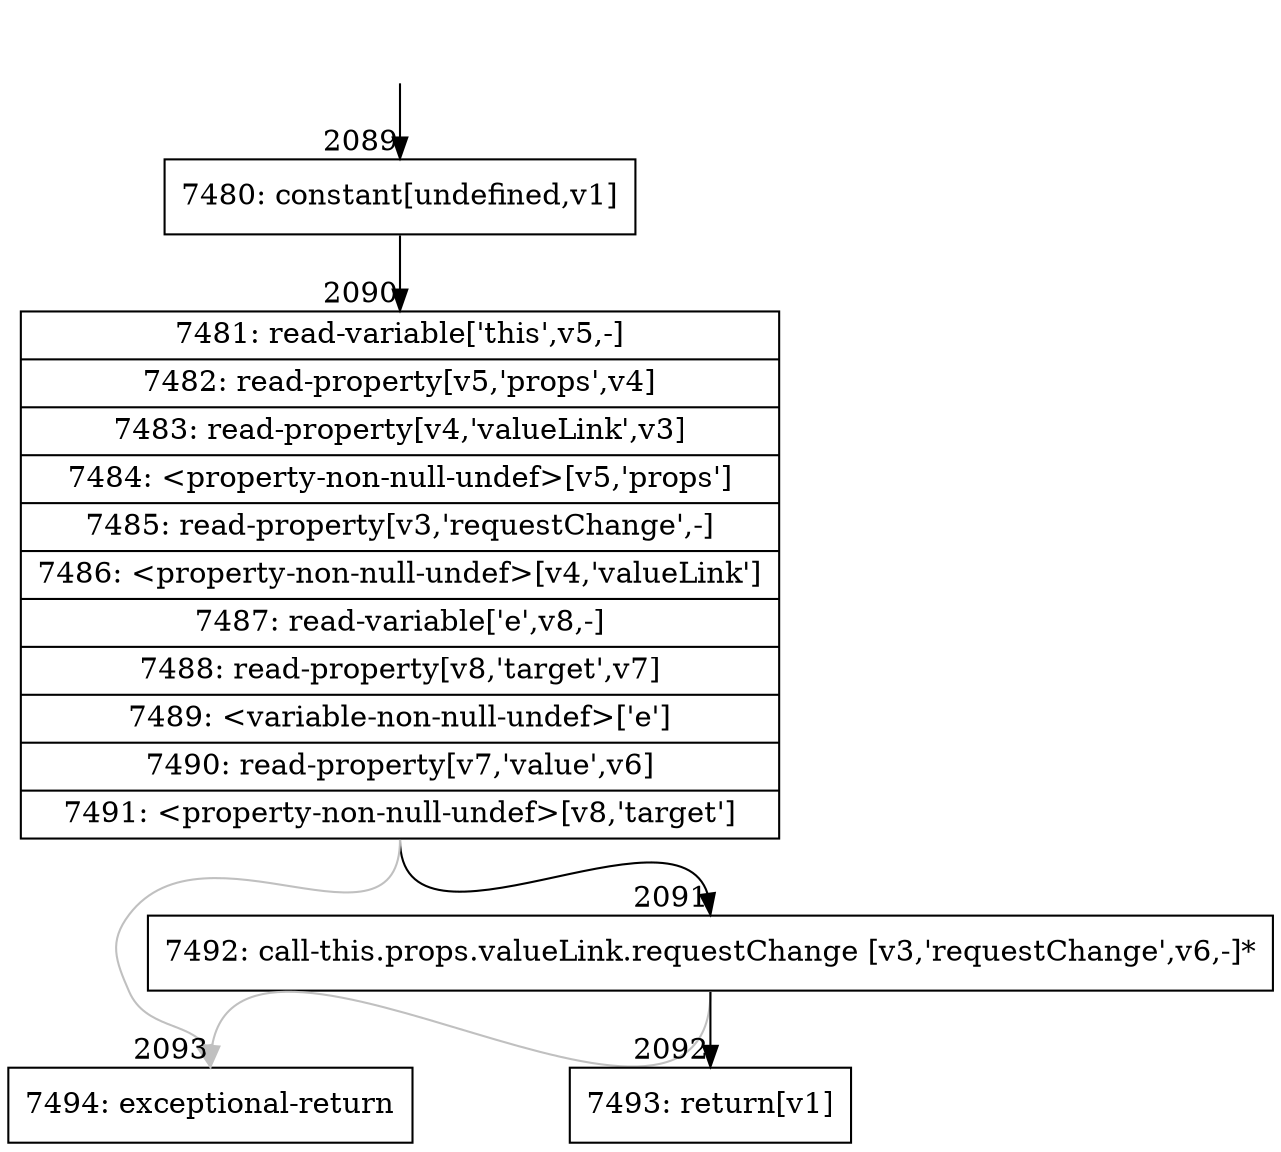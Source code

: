 digraph {
rankdir="TD"
BB_entry146[shape=none,label=""];
BB_entry146 -> BB2089 [tailport=s, headport=n, headlabel="    2089"]
BB2089 [shape=record label="{7480: constant[undefined,v1]}" ] 
BB2089 -> BB2090 [tailport=s, headport=n, headlabel="      2090"]
BB2090 [shape=record label="{7481: read-variable['this',v5,-]|7482: read-property[v5,'props',v4]|7483: read-property[v4,'valueLink',v3]|7484: \<property-non-null-undef\>[v5,'props']|7485: read-property[v3,'requestChange',-]|7486: \<property-non-null-undef\>[v4,'valueLink']|7487: read-variable['e',v8,-]|7488: read-property[v8,'target',v7]|7489: \<variable-non-null-undef\>['e']|7490: read-property[v7,'value',v6]|7491: \<property-non-null-undef\>[v8,'target']}" ] 
BB2090 -> BB2091 [tailport=s, headport=n, headlabel="      2091"]
BB2090 -> BB2093 [tailport=s, headport=n, color=gray, headlabel="      2093"]
BB2091 [shape=record label="{7492: call-this.props.valueLink.requestChange [v3,'requestChange',v6,-]*}" ] 
BB2091 -> BB2092 [tailport=s, headport=n, headlabel="      2092"]
BB2091 -> BB2093 [tailport=s, headport=n, color=gray]
BB2092 [shape=record label="{7493: return[v1]}" ] 
BB2093 [shape=record label="{7494: exceptional-return}" ] 
//#$~ 3952
}
